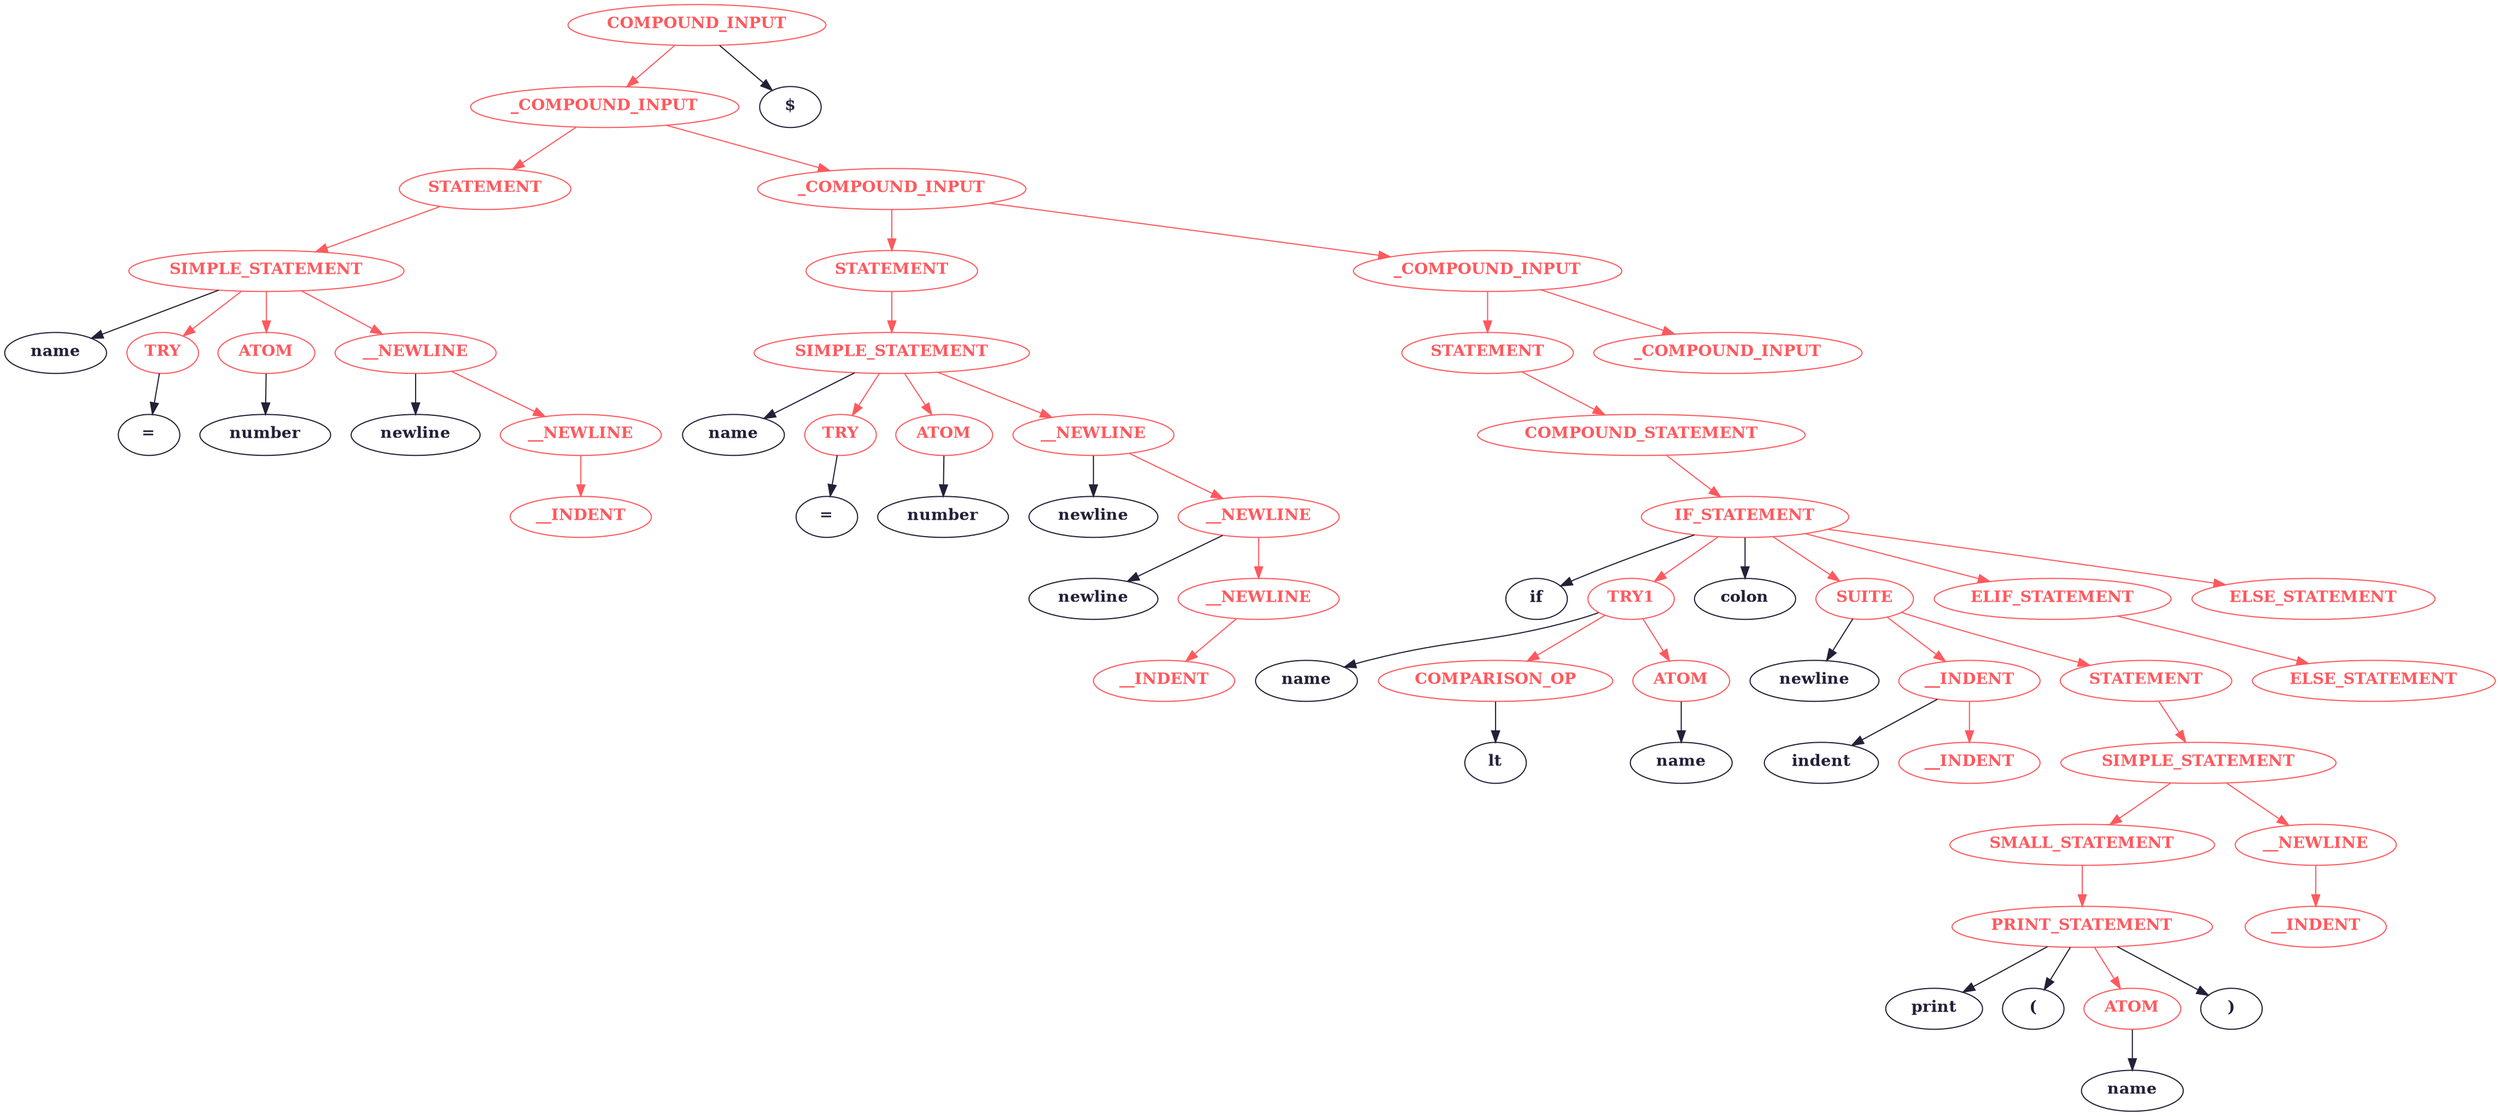 digraph G{
n0[label=<<B>COMPOUND_INPUT</B>>, color="#FF595E", fontcolor="#FF595E"]
n1[label=<<B>_COMPOUND_INPUT</B>>, color="#FF595E", fontcolor="#FF595E"]
n2[label=<<B>STATEMENT</B>>, color="#FF595E", fontcolor="#FF595E"]
n3[label=<<B>SIMPLE_STATEMENT</B>>, color="#FF595E", fontcolor="#FF595E"]
n4[label=<<B> name </B>>, color="#242038", fontcolor="#242038"]
n5[label=<<B>TRY</B>>, color="#FF595E", fontcolor="#FF595E"]
n6[label=<<B> = </B>>, color="#242038", fontcolor="#242038"]
n7[label=<<B>ATOM</B>>, color="#FF595E", fontcolor="#FF595E"]
n8[label=<<B> number </B>>, color="#242038", fontcolor="#242038"]
n9[label=<<B>__NEWLINE</B>>, color="#FF595E", fontcolor="#FF595E"]
n10[label=<<B> newline </B>>, color="#242038", fontcolor="#242038"]
n11[label=<<B>__NEWLINE</B>>, color="#FF595E", fontcolor="#FF595E"]
n12[label=<<B>__INDENT</B>>, color="#FF595E", fontcolor="#FF595E"]
n13[label=<<B>_COMPOUND_INPUT</B>>, color="#FF595E", fontcolor="#FF595E"]
n14[label=<<B>STATEMENT</B>>, color="#FF595E", fontcolor="#FF595E"]
n15[label=<<B>SIMPLE_STATEMENT</B>>, color="#FF595E", fontcolor="#FF595E"]
n16[label=<<B> name </B>>, color="#242038", fontcolor="#242038"]
n17[label=<<B>TRY</B>>, color="#FF595E", fontcolor="#FF595E"]
n18[label=<<B> = </B>>, color="#242038", fontcolor="#242038"]
n19[label=<<B>ATOM</B>>, color="#FF595E", fontcolor="#FF595E"]
n20[label=<<B> number </B>>, color="#242038", fontcolor="#242038"]
n21[label=<<B>__NEWLINE</B>>, color="#FF595E", fontcolor="#FF595E"]
n22[label=<<B> newline </B>>, color="#242038", fontcolor="#242038"]
n23[label=<<B>__NEWLINE</B>>, color="#FF595E", fontcolor="#FF595E"]
n24[label=<<B> newline </B>>, color="#242038", fontcolor="#242038"]
n25[label=<<B>__NEWLINE</B>>, color="#FF595E", fontcolor="#FF595E"]
n26[label=<<B>__INDENT</B>>, color="#FF595E", fontcolor="#FF595E"]
n27[label=<<B>_COMPOUND_INPUT</B>>, color="#FF595E", fontcolor="#FF595E"]
n28[label=<<B>STATEMENT</B>>, color="#FF595E", fontcolor="#FF595E"]
n29[label=<<B>COMPOUND_STATEMENT</B>>, color="#FF595E", fontcolor="#FF595E"]
n30[label=<<B>IF_STATEMENT</B>>, color="#FF595E", fontcolor="#FF595E"]
n31[label=<<B> if </B>>, color="#242038", fontcolor="#242038"]
n32[label=<<B>TRY1</B>>, color="#FF595E", fontcolor="#FF595E"]
n33[label=<<B> name </B>>, color="#242038", fontcolor="#242038"]
n34[label=<<B>COMPARISON_OP</B>>, color="#FF595E", fontcolor="#FF595E"]
n35[label=<<B> lt </B>>, color="#242038", fontcolor="#242038"]
n36[label=<<B>ATOM</B>>, color="#FF595E", fontcolor="#FF595E"]
n37[label=<<B> name </B>>, color="#242038", fontcolor="#242038"]
n38[label=<<B> colon </B>>, color="#242038", fontcolor="#242038"]
n39[label=<<B>SUITE</B>>, color="#FF595E", fontcolor="#FF595E"]
n40[label=<<B> newline </B>>, color="#242038", fontcolor="#242038"]
n41[label=<<B>__INDENT</B>>, color="#FF595E", fontcolor="#FF595E"]
n42[label=<<B> indent </B>>, color="#242038", fontcolor="#242038"]
n43[label=<<B>__INDENT</B>>, color="#FF595E", fontcolor="#FF595E"]
n44[label=<<B>STATEMENT</B>>, color="#FF595E", fontcolor="#FF595E"]
n45[label=<<B>SIMPLE_STATEMENT</B>>, color="#FF595E", fontcolor="#FF595E"]
n46[label=<<B>SMALL_STATEMENT</B>>, color="#FF595E", fontcolor="#FF595E"]
n47[label=<<B>PRINT_STATEMENT</B>>, color="#FF595E", fontcolor="#FF595E"]
n48[label=<<B> print </B>>, color="#242038", fontcolor="#242038"]
n49[label=<<B> ( </B>>, color="#242038", fontcolor="#242038"]
n50[label=<<B>ATOM</B>>, color="#FF595E", fontcolor="#FF595E"]
n51[label=<<B> name </B>>, color="#242038", fontcolor="#242038"]
n52[label=<<B> ) </B>>, color="#242038", fontcolor="#242038"]
n53[label=<<B>__NEWLINE</B>>, color="#FF595E", fontcolor="#FF595E"]
n54[label=<<B>__INDENT</B>>, color="#FF595E", fontcolor="#FF595E"]
n55[label=<<B>ELIF_STATEMENT</B>>, color="#FF595E", fontcolor="#FF595E"]
n56[label=<<B>ELSE_STATEMENT</B>>, color="#FF595E", fontcolor="#FF595E"]
n57[label=<<B>ELSE_STATEMENT</B>>, color="#FF595E", fontcolor="#FF595E"]
n58[label=<<B>_COMPOUND_INPUT</B>>, color="#FF595E", fontcolor="#FF595E"]
n59[label=<<B> $ </B>>, color="#242038", fontcolor="#242038"]
n0->n1[color="#FF595E"]
n1->n2[color="#FF595E"]
n2->n3[color="#FF595E"]
n3->n4[color="#242038"]
n3->n5[color="#FF595E"]
n5->n6[color="#242038"]
n3->n7[color="#FF595E"]
n7->n8[color="#242038"]
n3->n9[color="#FF595E"]
n9->n10[color="#242038"]
n9->n11[color="#FF595E"]
n11->n12[color="#FF595E"]
n1->n13[color="#FF595E"]
n13->n14[color="#FF595E"]
n14->n15[color="#FF595E"]
n15->n16[color="#242038"]
n15->n17[color="#FF595E"]
n17->n18[color="#242038"]
n15->n19[color="#FF595E"]
n19->n20[color="#242038"]
n15->n21[color="#FF595E"]
n21->n22[color="#242038"]
n21->n23[color="#FF595E"]
n23->n24[color="#242038"]
n23->n25[color="#FF595E"]
n25->n26[color="#FF595E"]
n13->n27[color="#FF595E"]
n27->n28[color="#FF595E"]
n28->n29[color="#FF595E"]
n29->n30[color="#FF595E"]
n30->n31[color="#242038"]
n30->n32[color="#FF595E"]
n32->n33[color="#242038"]
n32->n34[color="#FF595E"]
n34->n35[color="#242038"]
n32->n36[color="#FF595E"]
n36->n37[color="#242038"]
n30->n38[color="#242038"]
n30->n39[color="#FF595E"]
n39->n40[color="#242038"]
n39->n41[color="#FF595E"]
n41->n42[color="#242038"]
n41->n43[color="#FF595E"]
n39->n44[color="#FF595E"]
n44->n45[color="#FF595E"]
n45->n46[color="#FF595E"]
n46->n47[color="#FF595E"]
n47->n48[color="#242038"]
n47->n49[color="#242038"]
n47->n50[color="#FF595E"]
n50->n51[color="#242038"]
n47->n52[color="#242038"]
n45->n53[color="#FF595E"]
n53->n54[color="#FF595E"]
n30->n55[color="#FF595E"]
n55->n56[color="#FF595E"]
n30->n57[color="#FF595E"]
n27->n58[color="#FF595E"]
n0->n59[color="#242038"]
}
